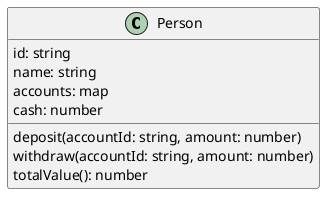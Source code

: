 @startuml
class Person {
    id: string
    name: string
    accounts: map
    cash: number

    deposit(accountId: string, amount: number)
    withdraw(accountId: string, amount: number)
    totalValue(): number
}
@enduml